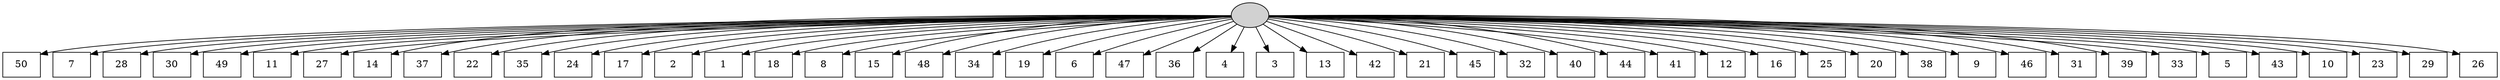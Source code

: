 digraph G {
0[style=filled, fillcolor=grey82, label=""];
1[shape=box,style=filled, fillcolor=white,label="50\n"];
2[shape=box,style=filled, fillcolor=white,label="7\n"];
3[shape=box,style=filled, fillcolor=white,label="28\n"];
4[shape=box,style=filled, fillcolor=white,label="30\n"];
5[shape=box,style=filled, fillcolor=white,label="49\n"];
6[shape=box,style=filled, fillcolor=white,label="11\n"];
7[shape=box,style=filled, fillcolor=white,label="27\n"];
8[shape=box,style=filled, fillcolor=white,label="14\n"];
9[shape=box,style=filled, fillcolor=white,label="37\n"];
10[shape=box,style=filled, fillcolor=white,label="22\n"];
11[shape=box,style=filled, fillcolor=white,label="35\n"];
12[shape=box,style=filled, fillcolor=white,label="24\n"];
13[shape=box,style=filled, fillcolor=white,label="17\n"];
14[shape=box,style=filled, fillcolor=white,label="2\n"];
15[shape=box,style=filled, fillcolor=white,label="1\n"];
16[shape=box,style=filled, fillcolor=white,label="18\n"];
17[shape=box,style=filled, fillcolor=white,label="8\n"];
18[shape=box,style=filled, fillcolor=white,label="15\n"];
19[shape=box,style=filled, fillcolor=white,label="48\n"];
20[shape=box,style=filled, fillcolor=white,label="34\n"];
21[shape=box,style=filled, fillcolor=white,label="19\n"];
22[shape=box,style=filled, fillcolor=white,label="6\n"];
23[shape=box,style=filled, fillcolor=white,label="47\n"];
24[shape=box,style=filled, fillcolor=white,label="36\n"];
25[shape=box,style=filled, fillcolor=white,label="4\n"];
26[shape=box,style=filled, fillcolor=white,label="3\n"];
27[shape=box,style=filled, fillcolor=white,label="13\n"];
28[shape=box,style=filled, fillcolor=white,label="42\n"];
29[shape=box,style=filled, fillcolor=white,label="21\n"];
30[shape=box,style=filled, fillcolor=white,label="45\n"];
31[shape=box,style=filled, fillcolor=white,label="32\n"];
32[shape=box,style=filled, fillcolor=white,label="40\n"];
33[shape=box,style=filled, fillcolor=white,label="44\n"];
34[shape=box,style=filled, fillcolor=white,label="41\n"];
35[shape=box,style=filled, fillcolor=white,label="12\n"];
36[shape=box,style=filled, fillcolor=white,label="16\n"];
37[shape=box,style=filled, fillcolor=white,label="25\n"];
38[shape=box,style=filled, fillcolor=white,label="20\n"];
39[shape=box,style=filled, fillcolor=white,label="38\n"];
40[shape=box,style=filled, fillcolor=white,label="9\n"];
41[shape=box,style=filled, fillcolor=white,label="46\n"];
42[shape=box,style=filled, fillcolor=white,label="31\n"];
43[shape=box,style=filled, fillcolor=white,label="39\n"];
44[shape=box,style=filled, fillcolor=white,label="33\n"];
45[shape=box,style=filled, fillcolor=white,label="5\n"];
46[shape=box,style=filled, fillcolor=white,label="43\n"];
47[shape=box,style=filled, fillcolor=white,label="10\n"];
48[shape=box,style=filled, fillcolor=white,label="23\n"];
49[shape=box,style=filled, fillcolor=white,label="29\n"];
50[shape=box,style=filled, fillcolor=white,label="26\n"];
0->1 ;
0->2 ;
0->3 ;
0->4 ;
0->5 ;
0->6 ;
0->7 ;
0->8 ;
0->9 ;
0->10 ;
0->11 ;
0->12 ;
0->13 ;
0->14 ;
0->15 ;
0->16 ;
0->17 ;
0->18 ;
0->19 ;
0->20 ;
0->21 ;
0->22 ;
0->23 ;
0->24 ;
0->25 ;
0->26 ;
0->27 ;
0->28 ;
0->29 ;
0->30 ;
0->31 ;
0->32 ;
0->33 ;
0->34 ;
0->35 ;
0->36 ;
0->37 ;
0->38 ;
0->39 ;
0->40 ;
0->41 ;
0->42 ;
0->43 ;
0->44 ;
0->45 ;
0->46 ;
0->47 ;
0->48 ;
0->49 ;
0->50 ;
}
